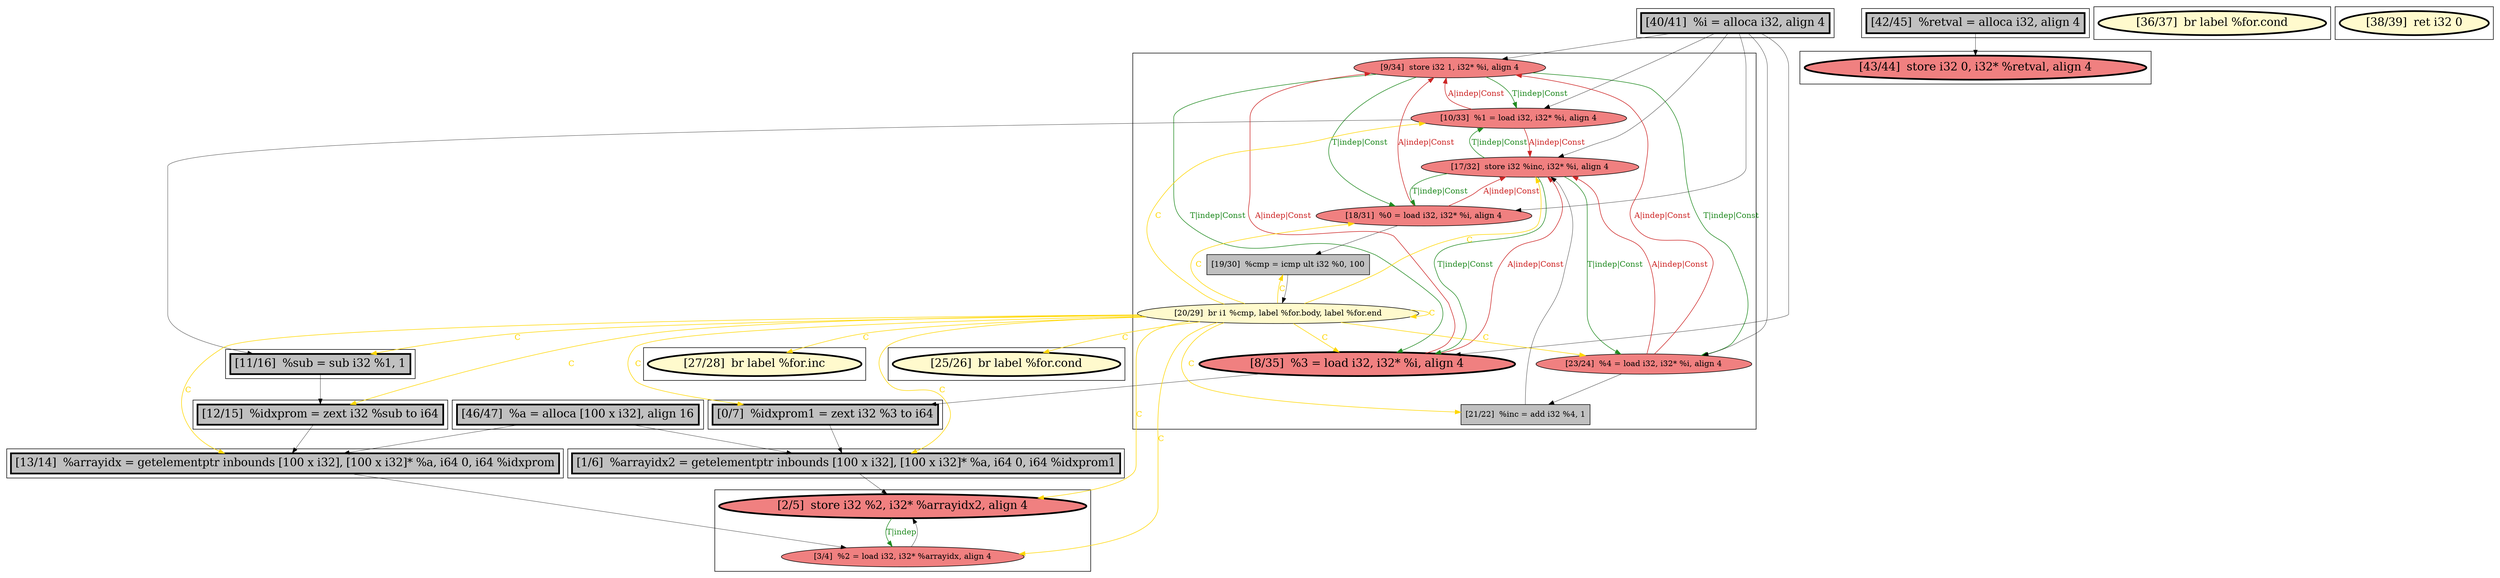 
digraph G {



node94->node92 [style=solid,color=forestgreen,label="T|indep|Const",penwidth=1.0,fontcolor=forestgreen ]
node94->node93 [style=solid,color=forestgreen,label="T|indep|Const",penwidth=1.0,fontcolor=forestgreen ]
node93->node94 [style=solid,color=firebrick3,label="A|indep|Const",penwidth=1.0,fontcolor=firebrick3 ]
node95->node94 [style=solid,color=firebrick3,label="A|indep|Const",penwidth=1.0,fontcolor=firebrick3 ]
node94->node95 [style=solid,color=forestgreen,label="T|indep|Const",penwidth=1.0,fontcolor=forestgreen ]
node93->node96 [style=solid,color=firebrick3,label="A|indep|Const",penwidth=1.0,fontcolor=firebrick3 ]
node102->node101 [style=solid,color=forestgreen,label="T|indep",penwidth=1.0,fontcolor=forestgreen ]
node107->node94 [style=solid,color=black,label="",penwidth=0.5,fontcolor=black ]
node88->node101 [style=solid,color=black,label="",penwidth=0.5,fontcolor=black ]
node92->node109 [style=solid,color=black,label="",penwidth=0.5,fontcolor=black ]
node107->node97 [style=solid,color=black,label="",penwidth=0.5,fontcolor=black ]
node103->node88 [style=solid,color=black,label="",penwidth=0.5,fontcolor=black ]
node98->node101 [style=solid,color=gold,label="C",penwidth=1.0,fontcolor=gold ]
node96->node93 [style=solid,color=forestgreen,label="T|indep|Const",penwidth=1.0,fontcolor=forestgreen ]
node105->node88 [style=solid,color=black,label="",penwidth=0.5,fontcolor=black ]
node95->node87 [style=solid,color=black,label="",penwidth=0.5,fontcolor=black ]
node98->node87 [style=solid,color=gold,label="C",penwidth=1.0,fontcolor=gold ]
node96->node92 [style=solid,color=forestgreen,label="T|indep|Const",penwidth=1.0,fontcolor=forestgreen ]
node109->node105 [style=solid,color=black,label="",penwidth=0.5,fontcolor=black ]
node98->node95 [style=solid,color=gold,label="C",penwidth=1.0,fontcolor=gold ]
node93->node99 [style=solid,color=black,label="",penwidth=0.5,fontcolor=black ]
node98->node90 [style=solid,color=gold,label="C",penwidth=1.0,fontcolor=gold ]
node98->node91 [style=solid,color=gold,label="C",penwidth=1.0,fontcolor=gold ]
node98->node109 [style=solid,color=gold,label="C",penwidth=1.0,fontcolor=gold ]
node98->node97 [style=solid,color=gold,label="C",penwidth=1.0,fontcolor=gold ]
node107->node95 [style=solid,color=black,label="",penwidth=0.5,fontcolor=black ]
node101->node102 [style=solid,color=black,label="",penwidth=0.5,fontcolor=black ]
node107->node93 [style=solid,color=black,label="",penwidth=0.5,fontcolor=black ]
node97->node91 [style=solid,color=black,label="",penwidth=0.5,fontcolor=black ]
node95->node96 [style=solid,color=firebrick3,label="A|indep|Const",penwidth=1.0,fontcolor=firebrick3 ]
node98->node98 [style=solid,color=gold,label="C",penwidth=1.0,fontcolor=gold ]
node98->node102 [style=solid,color=gold,label="C",penwidth=1.0,fontcolor=gold ]
node98->node104 [style=solid,color=gold,label="C",penwidth=1.0,fontcolor=gold ]
node98->node93 [style=solid,color=gold,label="C",penwidth=1.0,fontcolor=gold ]
node103->node104 [style=solid,color=black,label="",penwidth=0.5,fontcolor=black ]
node92->node94 [style=solid,color=firebrick3,label="A|indep|Const",penwidth=1.0,fontcolor=firebrick3 ]
node87->node104 [style=solid,color=black,label="",penwidth=0.5,fontcolor=black ]
node100->node106 [style=solid,color=black,label="",penwidth=0.5,fontcolor=black ]
node104->node102 [style=solid,color=black,label="",penwidth=0.5,fontcolor=black ]
node107->node96 [style=solid,color=black,label="",penwidth=0.5,fontcolor=black ]
node92->node96 [style=solid,color=firebrick3,label="A|indep|Const",penwidth=1.0,fontcolor=firebrick3 ]
node98->node92 [style=solid,color=gold,label="C",penwidth=1.0,fontcolor=gold ]
node98->node99 [style=solid,color=gold,label="C",penwidth=1.0,fontcolor=gold ]
node99->node98 [style=solid,color=black,label="",penwidth=0.5,fontcolor=black ]
node97->node96 [style=solid,color=firebrick3,label="A|indep|Const",penwidth=1.0,fontcolor=firebrick3 ]
node91->node96 [style=solid,color=black,label="",penwidth=0.5,fontcolor=black ]
node96->node97 [style=solid,color=forestgreen,label="T|indep|Const",penwidth=1.0,fontcolor=forestgreen ]
node107->node92 [style=solid,color=black,label="",penwidth=0.5,fontcolor=black ]
node96->node95 [style=solid,color=forestgreen,label="T|indep|Const",penwidth=1.0,fontcolor=forestgreen ]
node98->node105 [style=solid,color=gold,label="C",penwidth=1.0,fontcolor=gold ]
node94->node97 [style=solid,color=forestgreen,label="T|indep|Const",penwidth=1.0,fontcolor=forestgreen ]
node98->node96 [style=solid,color=gold,label="C",penwidth=1.0,fontcolor=gold ]
node98->node89 [style=solid,color=gold,label="C",penwidth=1.0,fontcolor=gold ]
node97->node94 [style=solid,color=firebrick3,label="A|indep|Const",penwidth=1.0,fontcolor=firebrick3 ]
node98->node88 [style=solid,color=gold,label="C",penwidth=1.0,fontcolor=gold ]


subgraph cluster13 {


node109 [penwidth=3.0,fontsize=20,fillcolor=grey,label="[11/16]  %sub = sub i32 %1, 1",shape=rectangle,style=filled ]



}

subgraph cluster11 {


node107 [penwidth=3.0,fontsize=20,fillcolor=grey,label="[40/41]  %i = alloca i32, align 4",shape=rectangle,style=filled ]



}

subgraph cluster10 {


node106 [penwidth=3.0,fontsize=20,fillcolor=lightcoral,label="[43/44]  store i32 0, i32* %retval, align 4",shape=ellipse,style=filled ]



}

subgraph cluster9 {


node105 [penwidth=3.0,fontsize=20,fillcolor=grey,label="[12/15]  %idxprom = zext i32 %sub to i64",shape=rectangle,style=filled ]



}

subgraph cluster8 {


node104 [penwidth=3.0,fontsize=20,fillcolor=grey,label="[1/6]  %arrayidx2 = getelementptr inbounds [100 x i32], [100 x i32]* %a, i64 0, i64 %idxprom1",shape=rectangle,style=filled ]



}

subgraph cluster7 {


node103 [penwidth=3.0,fontsize=20,fillcolor=grey,label="[46/47]  %a = alloca [100 x i32], align 16",shape=rectangle,style=filled ]



}

subgraph cluster14 {


node110 [penwidth=3.0,fontsize=20,fillcolor=lemonchiffon,label="[36/37]  br label %for.cond",shape=ellipse,style=filled ]



}

subgraph cluster6 {


node102 [penwidth=3.0,fontsize=20,fillcolor=lightcoral,label="[2/5]  store i32 %2, i32* %arrayidx2, align 4",shape=ellipse,style=filled ]
node101 [fillcolor=lightcoral,label="[3/4]  %2 = load i32, i32* %arrayidx, align 4",shape=ellipse,style=filled ]



}

subgraph cluster0 {


node87 [penwidth=3.0,fontsize=20,fillcolor=grey,label="[0/7]  %idxprom1 = zext i32 %3 to i64",shape=rectangle,style=filled ]



}

subgraph cluster12 {


node108 [penwidth=3.0,fontsize=20,fillcolor=lemonchiffon,label="[38/39]  ret i32 0",shape=ellipse,style=filled ]



}

subgraph cluster5 {


node100 [penwidth=3.0,fontsize=20,fillcolor=grey,label="[42/45]  %retval = alloca i32, align 4",shape=rectangle,style=filled ]



}

subgraph cluster1 {


node88 [penwidth=3.0,fontsize=20,fillcolor=grey,label="[13/14]  %arrayidx = getelementptr inbounds [100 x i32], [100 x i32]* %a, i64 0, i64 %idxprom",shape=rectangle,style=filled ]



}

subgraph cluster2 {


node89 [penwidth=3.0,fontsize=20,fillcolor=lemonchiffon,label="[25/26]  br label %for.cond",shape=ellipse,style=filled ]



}

subgraph cluster3 {


node90 [penwidth=3.0,fontsize=20,fillcolor=lemonchiffon,label="[27/28]  br label %for.inc",shape=ellipse,style=filled ]



}

subgraph cluster4 {


node92 [fillcolor=lightcoral,label="[10/33]  %1 = load i32, i32* %i, align 4",shape=ellipse,style=filled ]
node91 [fillcolor=grey,label="[21/22]  %inc = add i32 %4, 1",shape=rectangle,style=filled ]
node99 [fillcolor=grey,label="[19/30]  %cmp = icmp ult i32 %0, 100",shape=rectangle,style=filled ]
node98 [fillcolor=lemonchiffon,label="[20/29]  br i1 %cmp, label %for.body, label %for.end",shape=ellipse,style=filled ]
node95 [penwidth=3.0,fontsize=20,fillcolor=lightcoral,label="[8/35]  %3 = load i32, i32* %i, align 4",shape=ellipse,style=filled ]
node97 [fillcolor=lightcoral,label="[23/24]  %4 = load i32, i32* %i, align 4",shape=ellipse,style=filled ]
node96 [fillcolor=lightcoral,label="[17/32]  store i32 %inc, i32* %i, align 4",shape=ellipse,style=filled ]
node93 [fillcolor=lightcoral,label="[18/31]  %0 = load i32, i32* %i, align 4",shape=ellipse,style=filled ]
node94 [fillcolor=lightcoral,label="[9/34]  store i32 1, i32* %i, align 4",shape=ellipse,style=filled ]



}

}
